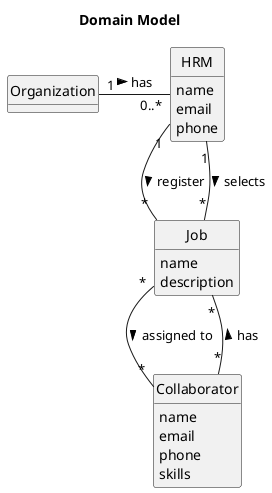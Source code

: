 @startuml
skinparam monochrome true
skinparam packageStyle rectangle
skinparam shadowing false

'left to right direction

skinparam classAttributeIconSize 0

hide circle
hide methods

title Domain Model

class Organization {

}

class Job {
    name
    description

}

class HRM {
    name
    email
    phone
}

class Collaborator {
    name
    email
    phone
    skills
}

Organization "1" - "0..*" HRM: has >
HRM "1" -- "*" Job : register   >
HRM "1" -- "*" Job : selects   >
Collaborator "*" -- "*" Job : has >
Job "*" -- "*" Collaborator: assigned to >

@enduml